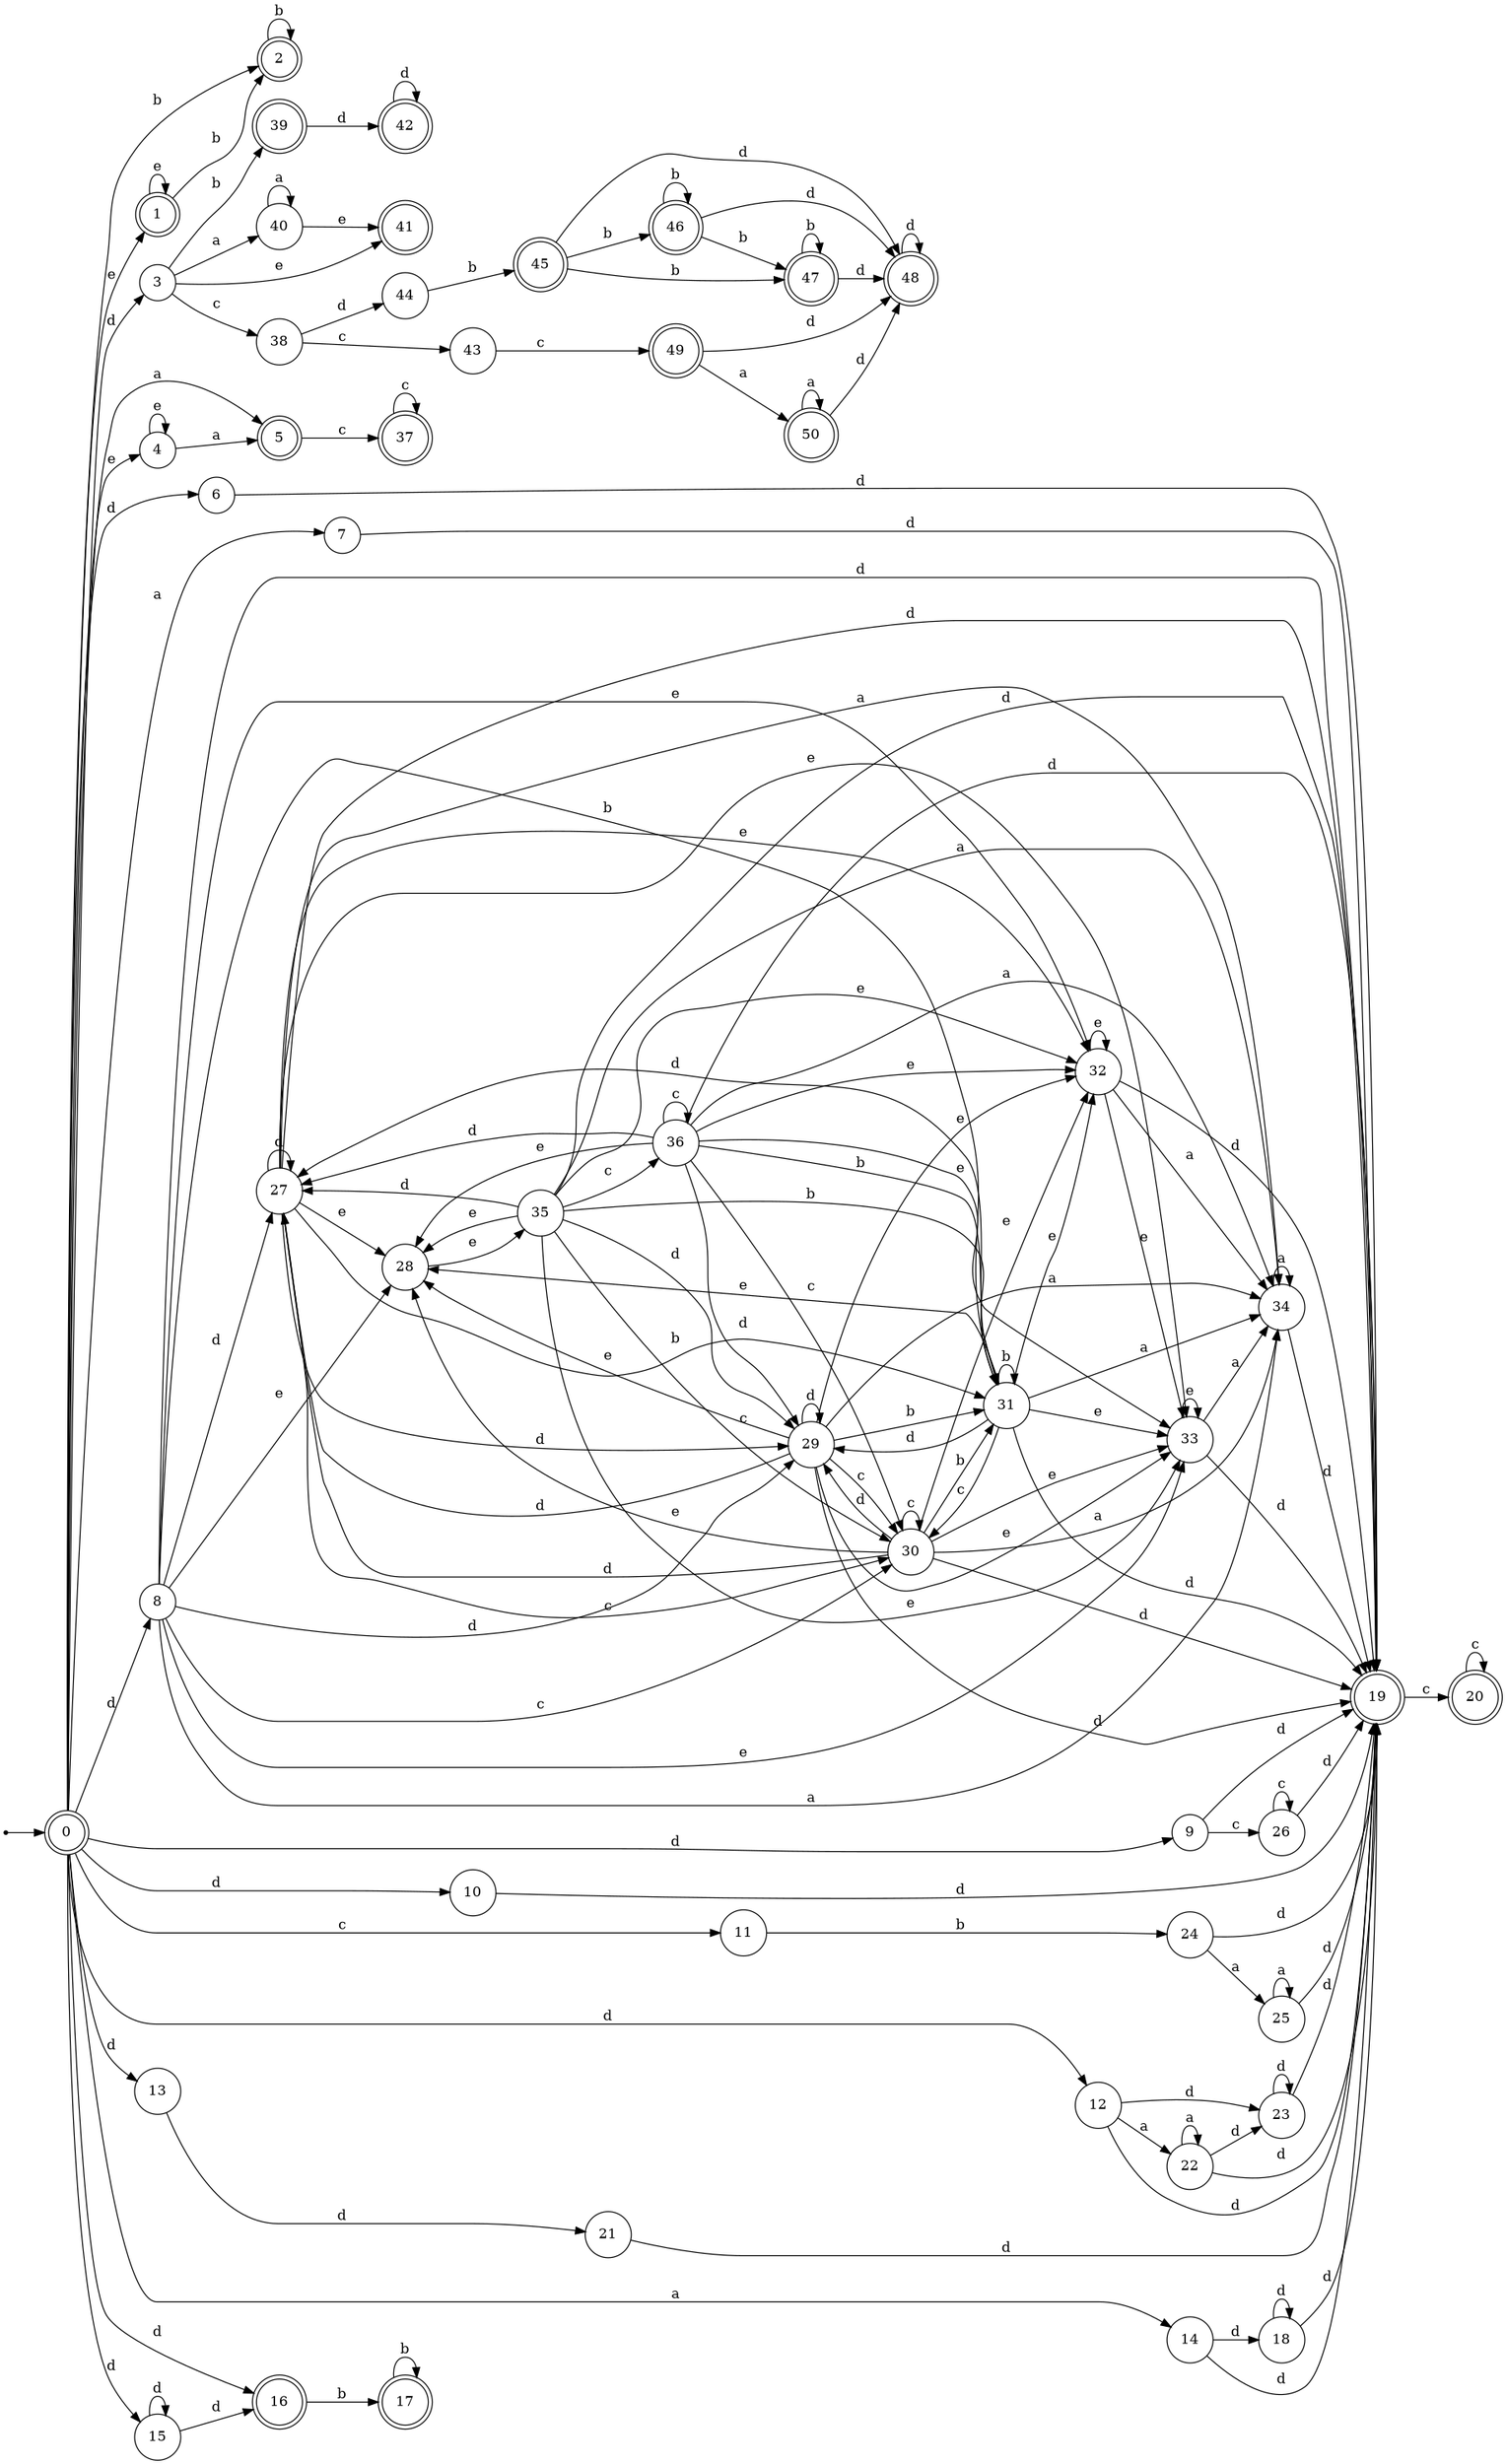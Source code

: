digraph finite_state_machine {
rankdir=LR;
size="20,20";
node [shape = point]; "dummy0"
node [shape = doublecircle]; "0";"dummy0" -> "0";
node [shape = doublecircle]; "1";node [shape = doublecircle]; "2";node [shape = circle]; "3";
node [shape = circle]; "4";
node [shape = doublecircle]; "5";node [shape = circle]; "6";
node [shape = circle]; "7";
node [shape = circle]; "8";
node [shape = circle]; "9";
node [shape = circle]; "10";
node [shape = circle]; "11";
node [shape = circle]; "12";
node [shape = circle]; "13";
node [shape = circle]; "14";
node [shape = circle]; "15";
node [shape = doublecircle]; "16";node [shape = doublecircle]; "17";node [shape = circle]; "18";
node [shape = doublecircle]; "19";node [shape = doublecircle]; "20";node [shape = circle]; "21";
node [shape = circle]; "22";
node [shape = circle]; "23";
node [shape = circle]; "24";
node [shape = circle]; "25";
node [shape = circle]; "26";
node [shape = circle]; "27";
node [shape = circle]; "28";
node [shape = circle]; "29";
node [shape = circle]; "30";
node [shape = circle]; "31";
node [shape = circle]; "32";
node [shape = circle]; "33";
node [shape = circle]; "34";
node [shape = circle]; "35";
node [shape = circle]; "36";
node [shape = doublecircle]; "37";node [shape = circle]; "38";
node [shape = doublecircle]; "39";node [shape = circle]; "40";
node [shape = doublecircle]; "41";node [shape = doublecircle]; "42";node [shape = circle]; "43";
node [shape = circle]; "44";
node [shape = doublecircle]; "45";node [shape = doublecircle]; "46";node [shape = doublecircle]; "47";node [shape = doublecircle]; "48";node [shape = doublecircle]; "49";node [shape = doublecircle]; "50";"0" -> "1" [label = "e"];
 "0" -> "4" [label = "e"];
 "0" -> "2" [label = "b"];
 "0" -> "3" [label = "d"];
 "0" -> "6" [label = "d"];
 "0" -> "8" [label = "d"];
 "0" -> "9" [label = "d"];
 "0" -> "10" [label = "d"];
 "0" -> "12" [label = "d"];
 "0" -> "13" [label = "d"];
 "0" -> "15" [label = "d"];
 "0" -> "16" [label = "d"];
 "0" -> "5" [label = "a"];
 "0" -> "14" [label = "a"];
 "0" -> "7" [label = "a"];
 "0" -> "11" [label = "c"];
 "16" -> "17" [label = "b"];
 "17" -> "17" [label = "b"];
 "15" -> "16" [label = "d"];
 "15" -> "15" [label = "d"];
 "14" -> "18" [label = "d"];
 "14" -> "19" [label = "d"];
 "19" -> "20" [label = "c"];
 "20" -> "20" [label = "c"];
 "18" -> "18" [label = "d"];
 "18" -> "19" [label = "d"];
 "13" -> "21" [label = "d"];
 "21" -> "19" [label = "d"];
 "12" -> "22" [label = "a"];
 "12" -> "19" [label = "d"];
 "12" -> "23" [label = "d"];
 "23" -> "19" [label = "d"];
 "23" -> "23" [label = "d"];
 "22" -> "22" [label = "a"];
 "22" -> "19" [label = "d"];
 "22" -> "23" [label = "d"];
 "11" -> "24" [label = "b"];
 "24" -> "25" [label = "a"];
 "24" -> "19" [label = "d"];
 "25" -> "25" [label = "a"];
 "25" -> "19" [label = "d"];
 "10" -> "19" [label = "d"];
 "9" -> "26" [label = "c"];
 "9" -> "19" [label = "d"];
 "26" -> "26" [label = "c"];
 "26" -> "19" [label = "d"];
 "8" -> "19" [label = "d"];
 "8" -> "27" [label = "d"];
 "8" -> "29" [label = "d"];
 "8" -> "32" [label = "e"];
 "8" -> "33" [label = "e"];
 "8" -> "28" [label = "e"];
 "8" -> "30" [label = "c"];
 "8" -> "31" [label = "b"];
 "8" -> "34" [label = "a"];
 "34" -> "34" [label = "a"];
 "34" -> "19" [label = "d"];
 "33" -> "33" [label = "e"];
 "33" -> "34" [label = "a"];
 "33" -> "19" [label = "d"];
 "32" -> "32" [label = "e"];
 "32" -> "33" [label = "e"];
 "32" -> "34" [label = "a"];
 "32" -> "19" [label = "d"];
 "31" -> "31" [label = "b"];
 "31" -> "19" [label = "d"];
 "31" -> "27" [label = "d"];
 "31" -> "29" [label = "d"];
 "31" -> "32" [label = "e"];
 "31" -> "33" [label = "e"];
 "31" -> "28" [label = "e"];
 "31" -> "30" [label = "c"];
 "31" -> "34" [label = "a"];
 "30" -> "30" [label = "c"];
 "30" -> "19" [label = "d"];
 "30" -> "27" [label = "d"];
 "30" -> "29" [label = "d"];
 "30" -> "32" [label = "e"];
 "30" -> "33" [label = "e"];
 "30" -> "28" [label = "e"];
 "30" -> "31" [label = "b"];
 "30" -> "34" [label = "a"];
 "29" -> "19" [label = "d"];
 "29" -> "27" [label = "d"];
 "29" -> "29" [label = "d"];
 "29" -> "32" [label = "e"];
 "29" -> "33" [label = "e"];
 "29" -> "28" [label = "e"];
 "29" -> "30" [label = "c"];
 "29" -> "31" [label = "b"];
 "29" -> "34" [label = "a"];
 "28" -> "35" [label = "e"];
 "35" -> "32" [label = "e"];
 "35" -> "33" [label = "e"];
 "35" -> "28" [label = "e"];
 "35" -> "36" [label = "c"];
 "35" -> "30" [label = "c"];
 "35" -> "19" [label = "d"];
 "35" -> "27" [label = "d"];
 "35" -> "29" [label = "d"];
 "35" -> "31" [label = "b"];
 "35" -> "34" [label = "a"];
 "36" -> "36" [label = "c"];
 "36" -> "30" [label = "c"];
 "36" -> "32" [label = "e"];
 "36" -> "33" [label = "e"];
 "36" -> "28" [label = "e"];
 "36" -> "19" [label = "d"];
 "36" -> "27" [label = "d"];
 "36" -> "29" [label = "d"];
 "36" -> "31" [label = "b"];
 "36" -> "34" [label = "a"];
 "27" -> "19" [label = "d"];
 "27" -> "27" [label = "d"];
 "27" -> "29" [label = "d"];
 "27" -> "32" [label = "e"];
 "27" -> "33" [label = "e"];
 "27" -> "28" [label = "e"];
 "27" -> "30" [label = "c"];
 "27" -> "31" [label = "b"];
 "27" -> "34" [label = "a"];
 "7" -> "19" [label = "d"];
 "6" -> "19" [label = "d"];
 "5" -> "37" [label = "c"];
 "37" -> "37" [label = "c"];
 "4" -> "4" [label = "e"];
 "4" -> "5" [label = "a"];
 "3" -> "38" [label = "c"];
 "3" -> "39" [label = "b"];
 "3" -> "40" [label = "a"];
 "3" -> "41" [label = "e"];
 "40" -> "40" [label = "a"];
 "40" -> "41" [label = "e"];
 "39" -> "42" [label = "d"];
 "42" -> "42" [label = "d"];
 "38" -> "43" [label = "c"];
 "38" -> "44" [label = "d"];
 "44" -> "45" [label = "b"];
 "45" -> "46" [label = "b"];
 "45" -> "47" [label = "b"];
 "45" -> "48" [label = "d"];
 "48" -> "48" [label = "d"];
 "47" -> "47" [label = "b"];
 "47" -> "48" [label = "d"];
 "46" -> "46" [label = "b"];
 "46" -> "47" [label = "b"];
 "46" -> "48" [label = "d"];
 "43" -> "49" [label = "c"];
 "49" -> "50" [label = "a"];
 "49" -> "48" [label = "d"];
 "50" -> "50" [label = "a"];
 "50" -> "48" [label = "d"];
 "2" -> "2" [label = "b"];
 "1" -> "1" [label = "e"];
 "1" -> "2" [label = "b"];
 }
